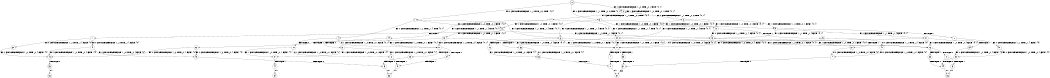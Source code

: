 digraph BCG {
size = "7, 10.5";
center = TRUE;
node [shape = circle];
0 [peripheries = 2];
0 -> 1 [label = "EX !0 !ATOMIC_EXCH_BRANCH (1, +1, TRUE, +0, 2, TRUE) !{0, 1}"];
0 -> 2 [label = "EX !1 !ATOMIC_EXCH_BRANCH (1, +0, TRUE, +0, 1, TRUE) !{0, 1}"];
0 -> 3 [label = "EX !0 !ATOMIC_EXCH_BRANCH (1, +1, TRUE, +0, 2, TRUE) !{0, 1}"];
1 -> 4 [label = "EX !0 !ATOMIC_EXCH_BRANCH (1, +1, TRUE, +1, 4, TRUE) !{0, 1}"];
1 -> 5 [label = "EX !1 !ATOMIC_EXCH_BRANCH (1, +0, TRUE, +0, 1, FALSE) !{0, 1}"];
1 -> 6 [label = "EX !0 !ATOMIC_EXCH_BRANCH (1, +1, TRUE, +1, 4, TRUE) !{0, 1}"];
2 -> 2 [label = "EX !1 !ATOMIC_EXCH_BRANCH (1, +0, TRUE, +0, 1, TRUE) !{0, 1}"];
2 -> 7 [label = "EX !0 !ATOMIC_EXCH_BRANCH (1, +1, TRUE, +0, 2, TRUE) !{0, 1}"];
2 -> 8 [label = "EX !0 !ATOMIC_EXCH_BRANCH (1, +1, TRUE, +0, 2, TRUE) !{0, 1}"];
3 -> 9 [label = "EX !1 !ATOMIC_EXCH_BRANCH (1, +0, TRUE, +0, 1, FALSE) !{0, 1}"];
3 -> 6 [label = "EX !0 !ATOMIC_EXCH_BRANCH (1, +1, TRUE, +1, 4, TRUE) !{0, 1}"];
3 -> 10 [label = "EX !1 !ATOMIC_EXCH_BRANCH (1, +0, TRUE, +0, 1, FALSE) !{0, 1}"];
4 -> 11 [label = "EX !1 !ATOMIC_EXCH_BRANCH (1, +0, TRUE, +0, 1, FALSE) !{0, 1}"];
4 -> 12 [label = "TERMINATE !0"];
5 -> 13 [label = "EX !0 !ATOMIC_EXCH_BRANCH (1, +1, TRUE, +1, 4, FALSE) !{0, 1}"];
5 -> 14 [label = "TERMINATE !1"];
5 -> 15 [label = "EX !0 !ATOMIC_EXCH_BRANCH (1, +1, TRUE, +1, 4, FALSE) !{0, 1}"];
6 -> 16 [label = "EX !1 !ATOMIC_EXCH_BRANCH (1, +0, TRUE, +0, 1, FALSE) !{0, 1}"];
6 -> 17 [label = "EX !1 !ATOMIC_EXCH_BRANCH (1, +0, TRUE, +0, 1, FALSE) !{0, 1}"];
6 -> 18 [label = "TERMINATE !0"];
7 -> 19 [label = "EX !0 !ATOMIC_EXCH_BRANCH (1, +1, TRUE, +1, 4, TRUE) !{0, 1}"];
7 -> 5 [label = "EX !1 !ATOMIC_EXCH_BRANCH (1, +0, TRUE, +0, 1, FALSE) !{0, 1}"];
7 -> 20 [label = "EX !0 !ATOMIC_EXCH_BRANCH (1, +1, TRUE, +1, 4, TRUE) !{0, 1}"];
8 -> 9 [label = "EX !1 !ATOMIC_EXCH_BRANCH (1, +0, TRUE, +0, 1, FALSE) !{0, 1}"];
8 -> 20 [label = "EX !0 !ATOMIC_EXCH_BRANCH (1, +1, TRUE, +1, 4, TRUE) !{0, 1}"];
8 -> 10 [label = "EX !1 !ATOMIC_EXCH_BRANCH (1, +0, TRUE, +0, 1, FALSE) !{0, 1}"];
9 -> 21 [label = "EX !0 !ATOMIC_EXCH_BRANCH (1, +1, TRUE, +1, 4, FALSE) !{0, 1}"];
9 -> 22 [label = "TERMINATE !1"];
9 -> 15 [label = "EX !0 !ATOMIC_EXCH_BRANCH (1, +1, TRUE, +1, 4, FALSE) !{0, 1}"];
10 -> 15 [label = "EX !0 !ATOMIC_EXCH_BRANCH (1, +1, TRUE, +1, 4, FALSE) !{0, 1}"];
10 -> 23 [label = "TERMINATE !1"];
11 -> 24 [label = "TERMINATE !0"];
11 -> 25 [label = "TERMINATE !1"];
12 -> 26 [label = "EX !1 !ATOMIC_EXCH_BRANCH (1, +0, TRUE, +0, 1, FALSE) !{1}"];
12 -> 27 [label = "EX !1 !ATOMIC_EXCH_BRANCH (1, +0, TRUE, +0, 1, FALSE) !{1}"];
13 -> 11 [label = "EX !0 !ATOMIC_EXCH_BRANCH (1, +0, TRUE, +0, 4, FALSE) !{0, 1}"];
13 -> 28 [label = "TERMINATE !1"];
13 -> 17 [label = "EX !0 !ATOMIC_EXCH_BRANCH (1, +0, TRUE, +0, 4, FALSE) !{0, 1}"];
14 -> 29 [label = "EX !0 !ATOMIC_EXCH_BRANCH (1, +1, TRUE, +1, 4, FALSE) !{0}"];
14 -> 30 [label = "EX !0 !ATOMIC_EXCH_BRANCH (1, +1, TRUE, +1, 4, FALSE) !{0}"];
15 -> 17 [label = "EX !0 !ATOMIC_EXCH_BRANCH (1, +0, TRUE, +0, 4, FALSE) !{0, 1}"];
15 -> 31 [label = "TERMINATE !1"];
16 -> 32 [label = "TERMINATE !0"];
16 -> 33 [label = "TERMINATE !1"];
17 -> 34 [label = "TERMINATE !0"];
17 -> 35 [label = "TERMINATE !1"];
18 -> 36 [label = "EX !1 !ATOMIC_EXCH_BRANCH (1, +0, TRUE, +0, 1, FALSE) !{1}"];
19 -> 11 [label = "EX !1 !ATOMIC_EXCH_BRANCH (1, +0, TRUE, +0, 1, FALSE) !{0, 1}"];
19 -> 37 [label = "TERMINATE !0"];
20 -> 16 [label = "EX !1 !ATOMIC_EXCH_BRANCH (1, +0, TRUE, +0, 1, FALSE) !{0, 1}"];
20 -> 17 [label = "EX !1 !ATOMIC_EXCH_BRANCH (1, +0, TRUE, +0, 1, FALSE) !{0, 1}"];
20 -> 38 [label = "TERMINATE !0"];
21 -> 16 [label = "EX !0 !ATOMIC_EXCH_BRANCH (1, +0, TRUE, +0, 4, FALSE) !{0, 1}"];
21 -> 39 [label = "TERMINATE !1"];
21 -> 17 [label = "EX !0 !ATOMIC_EXCH_BRANCH (1, +0, TRUE, +0, 4, FALSE) !{0, 1}"];
22 -> 40 [label = "EX !0 !ATOMIC_EXCH_BRANCH (1, +1, TRUE, +1, 4, FALSE) !{0}"];
23 -> 41 [label = "EX !0 !ATOMIC_EXCH_BRANCH (1, +1, TRUE, +1, 4, FALSE) !{0}"];
24 -> 42 [label = "TERMINATE !1"];
25 -> 43 [label = "TERMINATE !0"];
26 -> 42 [label = "TERMINATE !1"];
27 -> 44 [label = "TERMINATE !1"];
28 -> 45 [label = "EX !0 !ATOMIC_EXCH_BRANCH (1, +0, TRUE, +0, 4, FALSE) !{0}"];
28 -> 46 [label = "EX !0 !ATOMIC_EXCH_BRANCH (1, +0, TRUE, +0, 4, FALSE) !{0}"];
29 -> 45 [label = "EX !0 !ATOMIC_EXCH_BRANCH (1, +0, TRUE, +0, 4, FALSE) !{0}"];
29 -> 46 [label = "EX !0 !ATOMIC_EXCH_BRANCH (1, +0, TRUE, +0, 4, FALSE) !{0}"];
30 -> 46 [label = "EX !0 !ATOMIC_EXCH_BRANCH (1, +0, TRUE, +0, 4, FALSE) !{0}"];
31 -> 47 [label = "EX !0 !ATOMIC_EXCH_BRANCH (1, +0, TRUE, +0, 4, FALSE) !{0}"];
32 -> 48 [label = "TERMINATE !1"];
33 -> 49 [label = "TERMINATE !0"];
34 -> 50 [label = "TERMINATE !1"];
35 -> 51 [label = "TERMINATE !0"];
36 -> 50 [label = "TERMINATE !1"];
37 -> 26 [label = "EX !1 !ATOMIC_EXCH_BRANCH (1, +0, TRUE, +0, 1, FALSE) !{1}"];
37 -> 27 [label = "EX !1 !ATOMIC_EXCH_BRANCH (1, +0, TRUE, +0, 1, FALSE) !{1}"];
38 -> 36 [label = "EX !1 !ATOMIC_EXCH_BRANCH (1, +0, TRUE, +0, 1, FALSE) !{1}"];
39 -> 52 [label = "EX !0 !ATOMIC_EXCH_BRANCH (1, +0, TRUE, +0, 4, FALSE) !{0}"];
40 -> 52 [label = "EX !0 !ATOMIC_EXCH_BRANCH (1, +0, TRUE, +0, 4, FALSE) !{0}"];
41 -> 47 [label = "EX !0 !ATOMIC_EXCH_BRANCH (1, +0, TRUE, +0, 4, FALSE) !{0}"];
42 -> 53 [label = "exit"];
43 -> 53 [label = "exit"];
44 -> 54 [label = "exit"];
45 -> 43 [label = "TERMINATE !0"];
46 -> 55 [label = "TERMINATE !0"];
47 -> 51 [label = "TERMINATE !0"];
48 -> 56 [label = "exit"];
49 -> 56 [label = "exit"];
50 -> 57 [label = "exit"];
51 -> 57 [label = "exit"];
52 -> 49 [label = "TERMINATE !0"];
55 -> 58 [label = "exit"];
}
